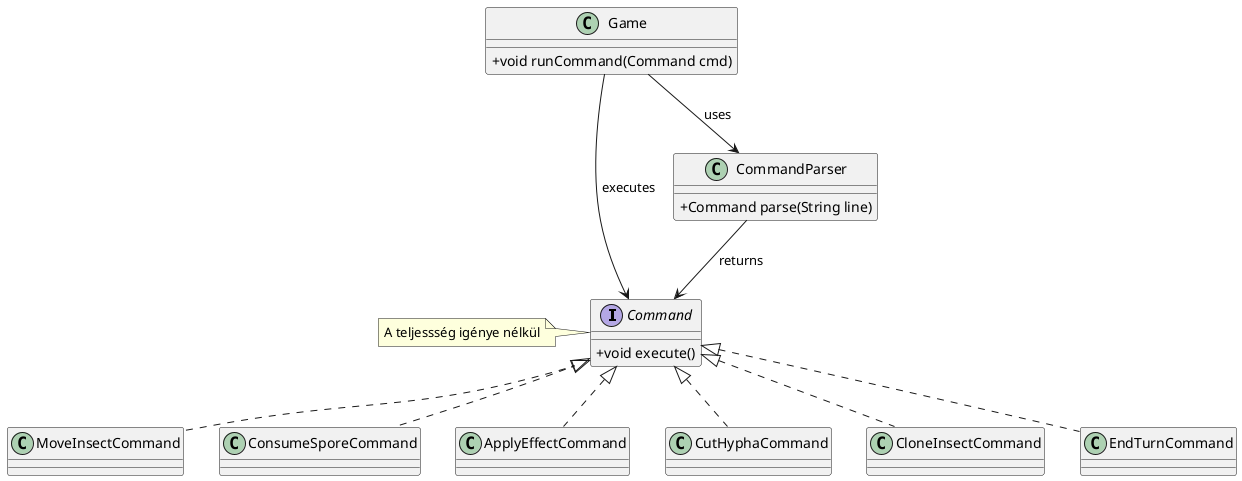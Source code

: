 @startuml
skinparam classAttributeIconSize 0

interface Command {
    + void execute()
}

class CommandParser {
    + Command parse(String line)
}

class Game {
    + void runCommand(Command cmd)
}

note left of Command: A teljessség igénye nélkül
Command <|.. MoveInsectCommand
Command <|.. ConsumeSporeCommand
Command <|.. ApplyEffectCommand
Command <|.. CutHyphaCommand
Command <|.. CloneInsectCommand
Command <|.. EndTurnCommand

CommandParser --> Command : returns
Game --> Command : executes
Game --> CommandParser : uses

@enduml
